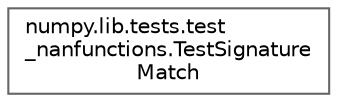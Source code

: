 digraph "Graphical Class Hierarchy"
{
 // LATEX_PDF_SIZE
  bgcolor="transparent";
  edge [fontname=Helvetica,fontsize=10,labelfontname=Helvetica,labelfontsize=10];
  node [fontname=Helvetica,fontsize=10,shape=box,height=0.2,width=0.4];
  rankdir="LR";
  Node0 [id="Node000000",label="numpy.lib.tests.test\l_nanfunctions.TestSignature\lMatch",height=0.2,width=0.4,color="grey40", fillcolor="white", style="filled",URL="$da/d9e/classnumpy_1_1lib_1_1tests_1_1test__nanfunctions_1_1TestSignatureMatch.html",tooltip=" "];
}
